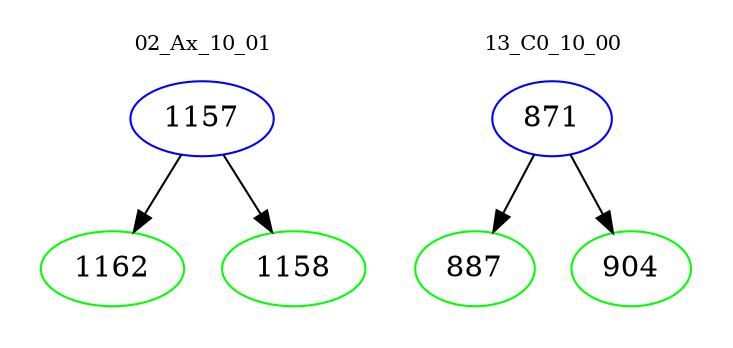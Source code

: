 digraph{
subgraph cluster_0 {
color = white
label = "02_Ax_10_01";
fontsize=10;
T0_1157 [label="1157", color="blue"]
T0_1157 -> T0_1162 [color="black"]
T0_1162 [label="1162", color="green"]
T0_1157 -> T0_1158 [color="black"]
T0_1158 [label="1158", color="green"]
}
subgraph cluster_1 {
color = white
label = "13_C0_10_00";
fontsize=10;
T1_871 [label="871", color="blue"]
T1_871 -> T1_887 [color="black"]
T1_887 [label="887", color="green"]
T1_871 -> T1_904 [color="black"]
T1_904 [label="904", color="green"]
}
}
